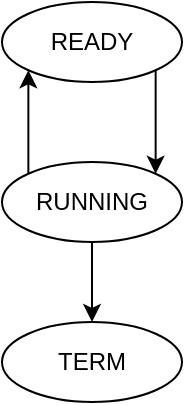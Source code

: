 <mxfile>
    <diagram id="cyJ6l09L_HwtAFq5LG-B" name="第 1 页">
        <mxGraphModel dx="332" dy="361" grid="1" gridSize="10" guides="1" tooltips="1" connect="1" arrows="1" fold="1" page="1" pageScale="1" pageWidth="1600" pageHeight="1200" math="0" shadow="0">
            <root>
                <mxCell id="0"/>
                <mxCell id="1" parent="0"/>
                <mxCell id="2" value="READY" style="ellipse;whiteSpace=wrap;html=1;" vertex="1" parent="1">
                    <mxGeometry x="90" y="90" width="90" height="40" as="geometry"/>
                </mxCell>
                <mxCell id="7" style="edgeStyle=none;html=1;entryX=0.5;entryY=0;entryDx=0;entryDy=0;" edge="1" parent="1" source="3" target="4">
                    <mxGeometry relative="1" as="geometry"/>
                </mxCell>
                <mxCell id="3" value="RUNNING" style="ellipse;whiteSpace=wrap;html=1;" vertex="1" parent="1">
                    <mxGeometry x="90" y="170" width="90" height="40" as="geometry"/>
                </mxCell>
                <mxCell id="4" value="TERM" style="ellipse;whiteSpace=wrap;html=1;" vertex="1" parent="1">
                    <mxGeometry x="90" y="250" width="90" height="40" as="geometry"/>
                </mxCell>
                <mxCell id="11" value="" style="endArrow=classic;html=1;entryX=0;entryY=1;entryDx=0;entryDy=0;exitX=0;exitY=0;exitDx=0;exitDy=0;" edge="1" parent="1" source="3" target="2">
                    <mxGeometry width="50" height="50" relative="1" as="geometry">
                        <mxPoint x="103" y="180" as="sourcePoint"/>
                        <mxPoint x="180" y="170" as="targetPoint"/>
                    </mxGeometry>
                </mxCell>
                <mxCell id="12" value="" style="endArrow=classic;html=1;entryX=1;entryY=0;entryDx=0;entryDy=0;exitX=1;exitY=1;exitDx=0;exitDy=0;" edge="1" parent="1" source="2" target="3">
                    <mxGeometry width="50" height="50" relative="1" as="geometry">
                        <mxPoint x="113.18" y="185.858" as="sourcePoint"/>
                        <mxPoint x="113.18" y="134.142" as="targetPoint"/>
                    </mxGeometry>
                </mxCell>
            </root>
        </mxGraphModel>
    </diagram>
</mxfile>
